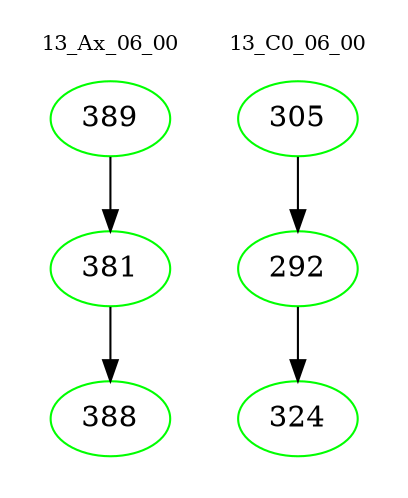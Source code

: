 digraph{
subgraph cluster_0 {
color = white
label = "13_Ax_06_00";
fontsize=10;
T0_389 [label="389", color="green"]
T0_389 -> T0_381 [color="black"]
T0_381 [label="381", color="green"]
T0_381 -> T0_388 [color="black"]
T0_388 [label="388", color="green"]
}
subgraph cluster_1 {
color = white
label = "13_C0_06_00";
fontsize=10;
T1_305 [label="305", color="green"]
T1_305 -> T1_292 [color="black"]
T1_292 [label="292", color="green"]
T1_292 -> T1_324 [color="black"]
T1_324 [label="324", color="green"]
}
}
